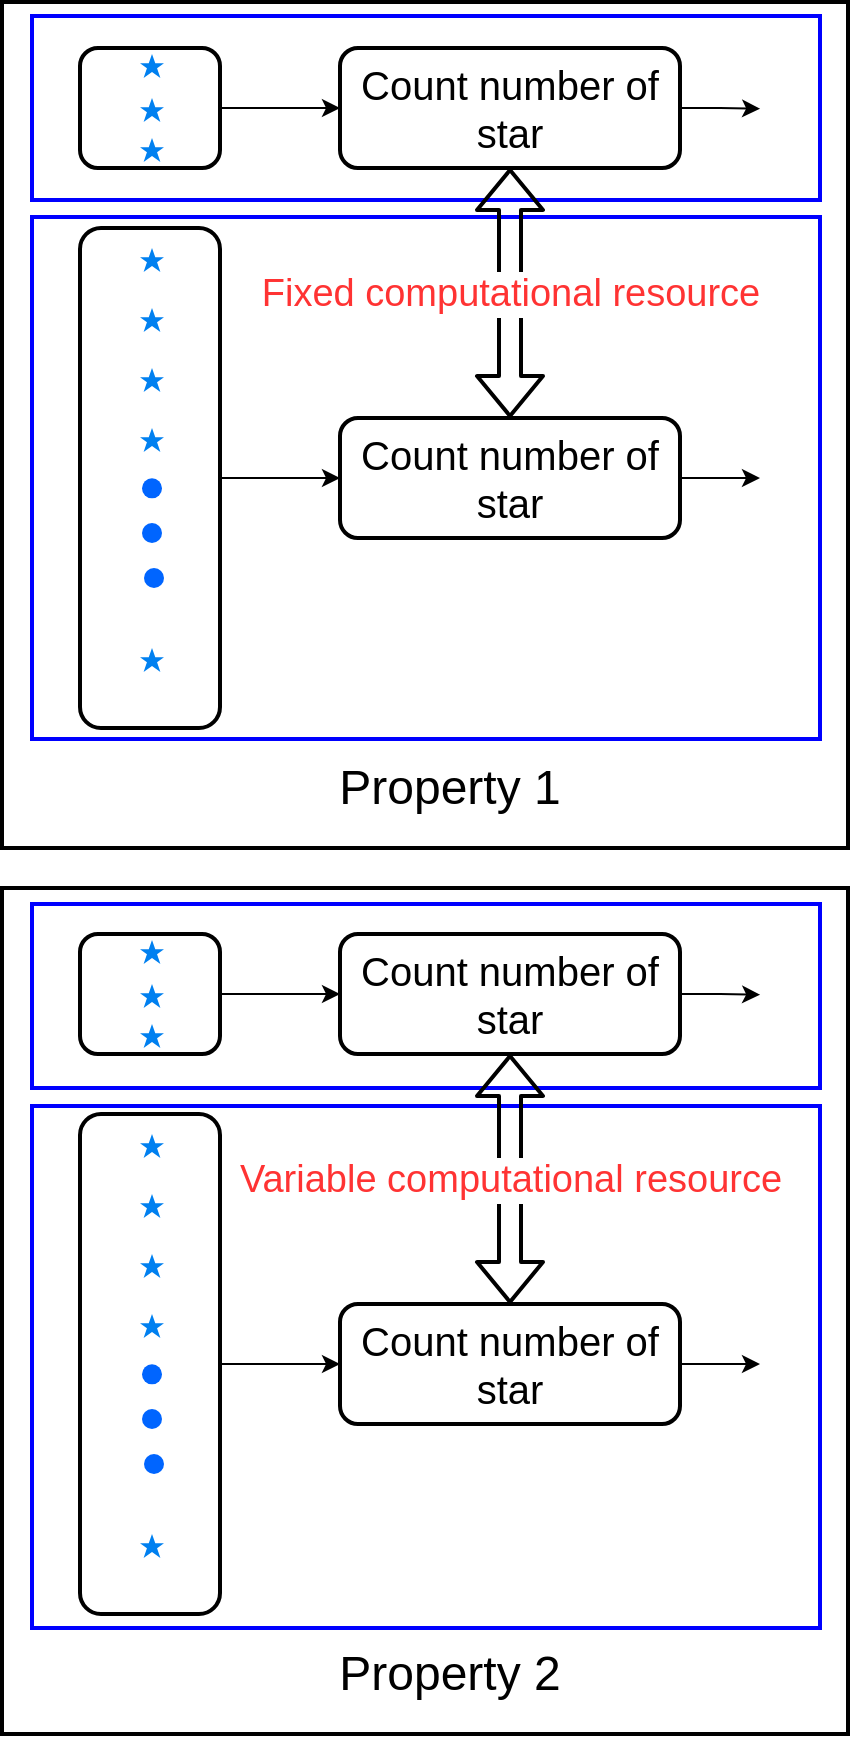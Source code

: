 <mxfile version="12.1.0" type="device" pages="1"><diagram id="mmyv1z6mwZHfek658XTT" name="Page-1"><mxGraphModel dx="946" dy="600" grid="1" gridSize="10" guides="1" tooltips="1" connect="1" arrows="1" fold="1" page="1" pageScale="1" pageWidth="850" pageHeight="1100" math="0" shadow="0"><root><mxCell id="0"/><mxCell id="1" parent="0"/><mxCell id="X6rW3CA6OxkDgTkRTGB0-29" value="" style="whiteSpace=wrap;html=1;aspect=fixed;strokeWidth=2;" vertex="1" parent="1"><mxGeometry x="171" y="17" width="423" height="423" as="geometry"/></mxCell><mxCell id="X6rW3CA6OxkDgTkRTGB0-59" value="" style="rounded=0;whiteSpace=wrap;html=1;strokeColor=#0000FF;strokeWidth=2;" vertex="1" parent="1"><mxGeometry x="186" y="124.5" width="394" height="261" as="geometry"/></mxCell><mxCell id="X6rW3CA6OxkDgTkRTGB0-31" value="" style="whiteSpace=wrap;html=1;aspect=fixed;strokeWidth=2;" vertex="1" parent="1"><mxGeometry x="171" y="460" width="423" height="423" as="geometry"/></mxCell><mxCell id="X6rW3CA6OxkDgTkRTGB0-58" value="" style="rounded=0;whiteSpace=wrap;html=1;strokeColor=#0000FF;strokeWidth=2;" vertex="1" parent="1"><mxGeometry x="186" y="569" width="394" height="261" as="geometry"/></mxCell><mxCell id="X6rW3CA6OxkDgTkRTGB0-54" value="" style="rounded=0;whiteSpace=wrap;html=1;strokeWidth=2;strokeColor=#0000FF;" vertex="1" parent="1"><mxGeometry x="186" y="24" width="394" height="92" as="geometry"/></mxCell><mxCell id="X6rW3CA6OxkDgTkRTGB0-53" value="" style="rounded=0;whiteSpace=wrap;html=1;strokeWidth=2;strokeColor=#0000FF;" vertex="1" parent="1"><mxGeometry x="186" y="468" width="394" height="92" as="geometry"/></mxCell><mxCell id="X6rW3CA6OxkDgTkRTGB0-16" style="edgeStyle=orthogonalEdgeStyle;rounded=0;orthogonalLoop=1;jettySize=auto;html=1;exitX=1;exitY=0.5;exitDx=0;exitDy=0;entryX=0;entryY=0.5;entryDx=0;entryDy=0;" edge="1" parent="1" source="X6rW3CA6OxkDgTkRTGB0-14" target="X6rW3CA6OxkDgTkRTGB0-15"><mxGeometry relative="1" as="geometry"/></mxCell><mxCell id="X6rW3CA6OxkDgTkRTGB0-14" value="" style="rounded=1;whiteSpace=wrap;html=1;strokeWidth=2;" vertex="1" parent="1"><mxGeometry x="210" y="130" width="70" height="250" as="geometry"/></mxCell><mxCell id="X6rW3CA6OxkDgTkRTGB0-10" style="edgeStyle=orthogonalEdgeStyle;rounded=0;orthogonalLoop=1;jettySize=auto;html=1;exitX=1;exitY=0.5;exitDx=0;exitDy=0;entryX=0;entryY=0.5;entryDx=0;entryDy=0;" edge="1" parent="1" source="X6rW3CA6OxkDgTkRTGB0-9" target="X6rW3CA6OxkDgTkRTGB0-1"><mxGeometry relative="1" as="geometry"/></mxCell><mxCell id="X6rW3CA6OxkDgTkRTGB0-9" value="" style="rounded=1;whiteSpace=wrap;html=1;strokeWidth=2;" vertex="1" parent="1"><mxGeometry x="210" y="40" width="70" height="60" as="geometry"/></mxCell><mxCell id="X6rW3CA6OxkDgTkRTGB0-17" style="edgeStyle=orthogonalEdgeStyle;rounded=0;orthogonalLoop=1;jettySize=auto;html=1;exitX=1;exitY=0.5;exitDx=0;exitDy=0;" edge="1" parent="1" source="X6rW3CA6OxkDgTkRTGB0-1"><mxGeometry relative="1" as="geometry"><mxPoint x="550.069" y="70.345" as="targetPoint"/></mxGeometry></mxCell><mxCell id="X6rW3CA6OxkDgTkRTGB0-1" value="&lt;font style=&quot;font-size: 20px&quot;&gt;Count number of star&lt;/font&gt;" style="rounded=1;whiteSpace=wrap;html=1;strokeWidth=2;" vertex="1" parent="1"><mxGeometry x="340" y="40" width="170" height="60" as="geometry"/></mxCell><mxCell id="X6rW3CA6OxkDgTkRTGB0-2" value="" style="html=1;verticalLabelPosition=bottom;labelBackgroundColor=#ffffff;verticalAlign=top;shadow=0;dashed=0;strokeWidth=2;shape=mxgraph.ios7.misc.star;fillColor=#0080f0;strokeColor=none;" vertex="1" parent="1"><mxGeometry x="240" y="43" width="12" height="12" as="geometry"/></mxCell><mxCell id="X6rW3CA6OxkDgTkRTGB0-3" value="" style="html=1;verticalLabelPosition=bottom;labelBackgroundColor=#ffffff;verticalAlign=top;shadow=0;dashed=0;strokeWidth=2;shape=mxgraph.ios7.misc.star;fillColor=#0080f0;strokeColor=none;" vertex="1" parent="1"><mxGeometry x="240" y="65" width="12" height="12" as="geometry"/></mxCell><mxCell id="X6rW3CA6OxkDgTkRTGB0-4" value="" style="html=1;verticalLabelPosition=bottom;labelBackgroundColor=#ffffff;verticalAlign=top;shadow=0;dashed=0;strokeWidth=2;shape=mxgraph.ios7.misc.star;fillColor=#0080f0;strokeColor=none;" vertex="1" parent="1"><mxGeometry x="240" y="85" width="12" height="12" as="geometry"/></mxCell><mxCell id="X6rW3CA6OxkDgTkRTGB0-5" value="" style="html=1;verticalLabelPosition=bottom;labelBackgroundColor=#ffffff;verticalAlign=top;shadow=0;dashed=0;strokeWidth=2;shape=mxgraph.ios7.misc.star;fillColor=#0080f0;strokeColor=none;" vertex="1" parent="1"><mxGeometry x="240" y="140" width="12" height="12" as="geometry"/></mxCell><mxCell id="X6rW3CA6OxkDgTkRTGB0-6" value="" style="html=1;verticalLabelPosition=bottom;labelBackgroundColor=#ffffff;verticalAlign=top;shadow=0;dashed=0;strokeWidth=2;shape=mxgraph.ios7.misc.star;fillColor=#0080f0;strokeColor=none;" vertex="1" parent="1"><mxGeometry x="240" y="170" width="12" height="12" as="geometry"/></mxCell><mxCell id="X6rW3CA6OxkDgTkRTGB0-11" value="" style="html=1;verticalLabelPosition=bottom;labelBackgroundColor=#ffffff;verticalAlign=top;shadow=0;dashed=0;strokeWidth=2;shape=mxgraph.ios7.misc.star;fillColor=#0080f0;strokeColor=none;" vertex="1" parent="1"><mxGeometry x="240" y="200" width="12" height="12" as="geometry"/></mxCell><mxCell id="X6rW3CA6OxkDgTkRTGB0-12" value="" style="html=1;verticalLabelPosition=bottom;labelBackgroundColor=#ffffff;verticalAlign=top;shadow=0;dashed=0;strokeWidth=2;shape=mxgraph.ios7.misc.star;fillColor=#0080f0;strokeColor=none;" vertex="1" parent="1"><mxGeometry x="240" y="230" width="12" height="12" as="geometry"/></mxCell><mxCell id="X6rW3CA6OxkDgTkRTGB0-13" value="" style="html=1;verticalLabelPosition=bottom;labelBackgroundColor=#ffffff;verticalAlign=top;shadow=0;dashed=0;strokeWidth=2;shape=mxgraph.ios7.misc.star;fillColor=#0080f0;strokeColor=none;" vertex="1" parent="1"><mxGeometry x="240" y="340" width="12" height="12" as="geometry"/></mxCell><mxCell id="X6rW3CA6OxkDgTkRTGB0-26" style="edgeStyle=orthogonalEdgeStyle;rounded=0;orthogonalLoop=1;jettySize=auto;html=1;exitX=1;exitY=0.5;exitDx=0;exitDy=0;" edge="1" parent="1" source="X6rW3CA6OxkDgTkRTGB0-15"><mxGeometry relative="1" as="geometry"><mxPoint x="550" y="255" as="targetPoint"/></mxGeometry></mxCell><mxCell id="X6rW3CA6OxkDgTkRTGB0-15" value="&lt;font style=&quot;font-size: 20px&quot;&gt;Count number of star&lt;/font&gt;" style="rounded=1;whiteSpace=wrap;html=1;strokeWidth=2;" vertex="1" parent="1"><mxGeometry x="340" y="225" width="170" height="60" as="geometry"/></mxCell><mxCell id="X6rW3CA6OxkDgTkRTGB0-19" value="" style="shape=ellipse;fillColor=#0065FF;strokeColor=none;html=1" vertex="1" parent="1"><mxGeometry x="241" y="255.172" width="10" height="10" as="geometry"/></mxCell><mxCell id="X6rW3CA6OxkDgTkRTGB0-20" value="" style="shape=ellipse;fillColor=#0065FF;strokeColor=none;html=1" vertex="1" parent="1"><mxGeometry x="241" y="277.5" width="10" height="10" as="geometry"/></mxCell><mxCell id="X6rW3CA6OxkDgTkRTGB0-21" value="" style="shape=ellipse;fillColor=#0065FF;strokeColor=none;html=1" vertex="1" parent="1"><mxGeometry x="242" y="300" width="10" height="10" as="geometry"/></mxCell><mxCell id="X6rW3CA6OxkDgTkRTGB0-27" value="&lt;font style=&quot;font-size: 19px&quot; color=&quot;#ff3333&quot;&gt;Fixed computational resource&lt;/font&gt;" style="shape=flexArrow;endArrow=classic;startArrow=classic;html=1;entryX=0.5;entryY=1;entryDx=0;entryDy=0;strokeWidth=2;" edge="1" parent="1" source="X6rW3CA6OxkDgTkRTGB0-15" target="X6rW3CA6OxkDgTkRTGB0-1"><mxGeometry width="50" height="50" relative="1" as="geometry"><mxPoint x="190" y="450" as="sourcePoint"/><mxPoint x="240" y="400" as="targetPoint"/><Array as="points"/></mxGeometry></mxCell><mxCell id="X6rW3CA6OxkDgTkRTGB0-30" value="&lt;font style=&quot;font-size: 24px&quot;&gt;Property 1&lt;/font&gt;" style="text;html=1;strokeColor=none;fillColor=none;align=center;verticalAlign=middle;whiteSpace=wrap;rounded=0;" vertex="1" parent="1"><mxGeometry x="320" y="400" width="150" height="20" as="geometry"/></mxCell><mxCell id="X6rW3CA6OxkDgTkRTGB0-32" style="edgeStyle=orthogonalEdgeStyle;rounded=0;orthogonalLoop=1;jettySize=auto;html=1;exitX=1;exitY=0.5;exitDx=0;exitDy=0;entryX=0;entryY=0.5;entryDx=0;entryDy=0;" edge="1" parent="1" source="X6rW3CA6OxkDgTkRTGB0-33" target="X6rW3CA6OxkDgTkRTGB0-47"><mxGeometry relative="1" as="geometry"/></mxCell><mxCell id="X6rW3CA6OxkDgTkRTGB0-33" value="" style="rounded=1;whiteSpace=wrap;html=1;strokeWidth=2;" vertex="1" parent="1"><mxGeometry x="210" y="573" width="70" height="250" as="geometry"/></mxCell><mxCell id="X6rW3CA6OxkDgTkRTGB0-34" style="edgeStyle=orthogonalEdgeStyle;rounded=0;orthogonalLoop=1;jettySize=auto;html=1;exitX=1;exitY=0.5;exitDx=0;exitDy=0;entryX=0;entryY=0.5;entryDx=0;entryDy=0;" edge="1" parent="1" source="X6rW3CA6OxkDgTkRTGB0-35" target="X6rW3CA6OxkDgTkRTGB0-37"><mxGeometry relative="1" as="geometry"/></mxCell><mxCell id="X6rW3CA6OxkDgTkRTGB0-35" value="" style="rounded=1;whiteSpace=wrap;html=1;strokeWidth=2;" vertex="1" parent="1"><mxGeometry x="210" y="483" width="70" height="60" as="geometry"/></mxCell><mxCell id="X6rW3CA6OxkDgTkRTGB0-36" style="edgeStyle=orthogonalEdgeStyle;rounded=0;orthogonalLoop=1;jettySize=auto;html=1;exitX=1;exitY=0.5;exitDx=0;exitDy=0;" edge="1" parent="1" source="X6rW3CA6OxkDgTkRTGB0-37"><mxGeometry relative="1" as="geometry"><mxPoint x="550.069" y="513.345" as="targetPoint"/></mxGeometry></mxCell><mxCell id="X6rW3CA6OxkDgTkRTGB0-37" value="&lt;font style=&quot;font-size: 20px&quot;&gt;Count number of star&lt;/font&gt;" style="rounded=1;whiteSpace=wrap;html=1;strokeWidth=2;" vertex="1" parent="1"><mxGeometry x="340" y="483" width="170" height="60" as="geometry"/></mxCell><mxCell id="X6rW3CA6OxkDgTkRTGB0-38" value="" style="html=1;verticalLabelPosition=bottom;labelBackgroundColor=#ffffff;verticalAlign=top;shadow=0;dashed=0;strokeWidth=2;shape=mxgraph.ios7.misc.star;fillColor=#0080f0;strokeColor=none;" vertex="1" parent="1"><mxGeometry x="240" y="486" width="12" height="12" as="geometry"/></mxCell><mxCell id="X6rW3CA6OxkDgTkRTGB0-39" value="" style="html=1;verticalLabelPosition=bottom;labelBackgroundColor=#ffffff;verticalAlign=top;shadow=0;dashed=0;strokeWidth=2;shape=mxgraph.ios7.misc.star;fillColor=#0080f0;strokeColor=none;" vertex="1" parent="1"><mxGeometry x="240" y="508" width="12" height="12" as="geometry"/></mxCell><mxCell id="X6rW3CA6OxkDgTkRTGB0-40" value="" style="html=1;verticalLabelPosition=bottom;labelBackgroundColor=#ffffff;verticalAlign=top;shadow=0;dashed=0;strokeWidth=2;shape=mxgraph.ios7.misc.star;fillColor=#0080f0;strokeColor=none;" vertex="1" parent="1"><mxGeometry x="240" y="528" width="12" height="12" as="geometry"/></mxCell><mxCell id="X6rW3CA6OxkDgTkRTGB0-41" value="" style="html=1;verticalLabelPosition=bottom;labelBackgroundColor=#ffffff;verticalAlign=top;shadow=0;dashed=0;strokeWidth=2;shape=mxgraph.ios7.misc.star;fillColor=#0080f0;strokeColor=none;" vertex="1" parent="1"><mxGeometry x="240" y="583" width="12" height="12" as="geometry"/></mxCell><mxCell id="X6rW3CA6OxkDgTkRTGB0-42" value="" style="html=1;verticalLabelPosition=bottom;labelBackgroundColor=#ffffff;verticalAlign=top;shadow=0;dashed=0;strokeWidth=2;shape=mxgraph.ios7.misc.star;fillColor=#0080f0;strokeColor=none;" vertex="1" parent="1"><mxGeometry x="240" y="613" width="12" height="12" as="geometry"/></mxCell><mxCell id="X6rW3CA6OxkDgTkRTGB0-43" value="" style="html=1;verticalLabelPosition=bottom;labelBackgroundColor=#ffffff;verticalAlign=top;shadow=0;dashed=0;strokeWidth=2;shape=mxgraph.ios7.misc.star;fillColor=#0080f0;strokeColor=none;" vertex="1" parent="1"><mxGeometry x="240" y="643" width="12" height="12" as="geometry"/></mxCell><mxCell id="X6rW3CA6OxkDgTkRTGB0-44" value="" style="html=1;verticalLabelPosition=bottom;labelBackgroundColor=#ffffff;verticalAlign=top;shadow=0;dashed=0;strokeWidth=2;shape=mxgraph.ios7.misc.star;fillColor=#0080f0;strokeColor=none;" vertex="1" parent="1"><mxGeometry x="240" y="673" width="12" height="12" as="geometry"/></mxCell><mxCell id="X6rW3CA6OxkDgTkRTGB0-45" value="" style="html=1;verticalLabelPosition=bottom;labelBackgroundColor=#ffffff;verticalAlign=top;shadow=0;dashed=0;strokeWidth=2;shape=mxgraph.ios7.misc.star;fillColor=#0080f0;strokeColor=none;" vertex="1" parent="1"><mxGeometry x="240" y="783" width="12" height="12" as="geometry"/></mxCell><mxCell id="X6rW3CA6OxkDgTkRTGB0-46" style="edgeStyle=orthogonalEdgeStyle;rounded=0;orthogonalLoop=1;jettySize=auto;html=1;exitX=1;exitY=0.5;exitDx=0;exitDy=0;" edge="1" parent="1" source="X6rW3CA6OxkDgTkRTGB0-47"><mxGeometry relative="1" as="geometry"><mxPoint x="550" y="698" as="targetPoint"/></mxGeometry></mxCell><mxCell id="X6rW3CA6OxkDgTkRTGB0-47" value="&lt;font style=&quot;font-size: 20px&quot;&gt;Count number of star&lt;/font&gt;" style="rounded=1;whiteSpace=wrap;html=1;strokeWidth=2;" vertex="1" parent="1"><mxGeometry x="340" y="668" width="170" height="60" as="geometry"/></mxCell><mxCell id="X6rW3CA6OxkDgTkRTGB0-48" value="" style="shape=ellipse;fillColor=#0065FF;strokeColor=none;html=1" vertex="1" parent="1"><mxGeometry x="241" y="698.172" width="10" height="10" as="geometry"/></mxCell><mxCell id="X6rW3CA6OxkDgTkRTGB0-49" value="" style="shape=ellipse;fillColor=#0065FF;strokeColor=none;html=1" vertex="1" parent="1"><mxGeometry x="241" y="720.5" width="10" height="10" as="geometry"/></mxCell><mxCell id="X6rW3CA6OxkDgTkRTGB0-50" value="" style="shape=ellipse;fillColor=#0065FF;strokeColor=none;html=1" vertex="1" parent="1"><mxGeometry x="242" y="743" width="10" height="10" as="geometry"/></mxCell><mxCell id="X6rW3CA6OxkDgTkRTGB0-51" value="&lt;font style=&quot;font-size: 19px&quot; color=&quot;#ff3333&quot;&gt;Variable computational resource&lt;/font&gt;" style="shape=flexArrow;endArrow=classic;startArrow=classic;html=1;entryX=0.5;entryY=1;entryDx=0;entryDy=0;strokeWidth=2;" edge="1" parent="1" source="X6rW3CA6OxkDgTkRTGB0-47" target="X6rW3CA6OxkDgTkRTGB0-37"><mxGeometry width="50" height="50" relative="1" as="geometry"><mxPoint x="190" y="893" as="sourcePoint"/><mxPoint x="240" y="843" as="targetPoint"/><Array as="points"/></mxGeometry></mxCell><mxCell id="X6rW3CA6OxkDgTkRTGB0-52" value="&lt;font style=&quot;font-size: 24px&quot;&gt;Property 2&lt;/font&gt;" style="text;html=1;strokeColor=none;fillColor=none;align=center;verticalAlign=middle;whiteSpace=wrap;rounded=0;" vertex="1" parent="1"><mxGeometry x="320" y="843" width="150" height="20" as="geometry"/></mxCell></root></mxGraphModel></diagram></mxfile>